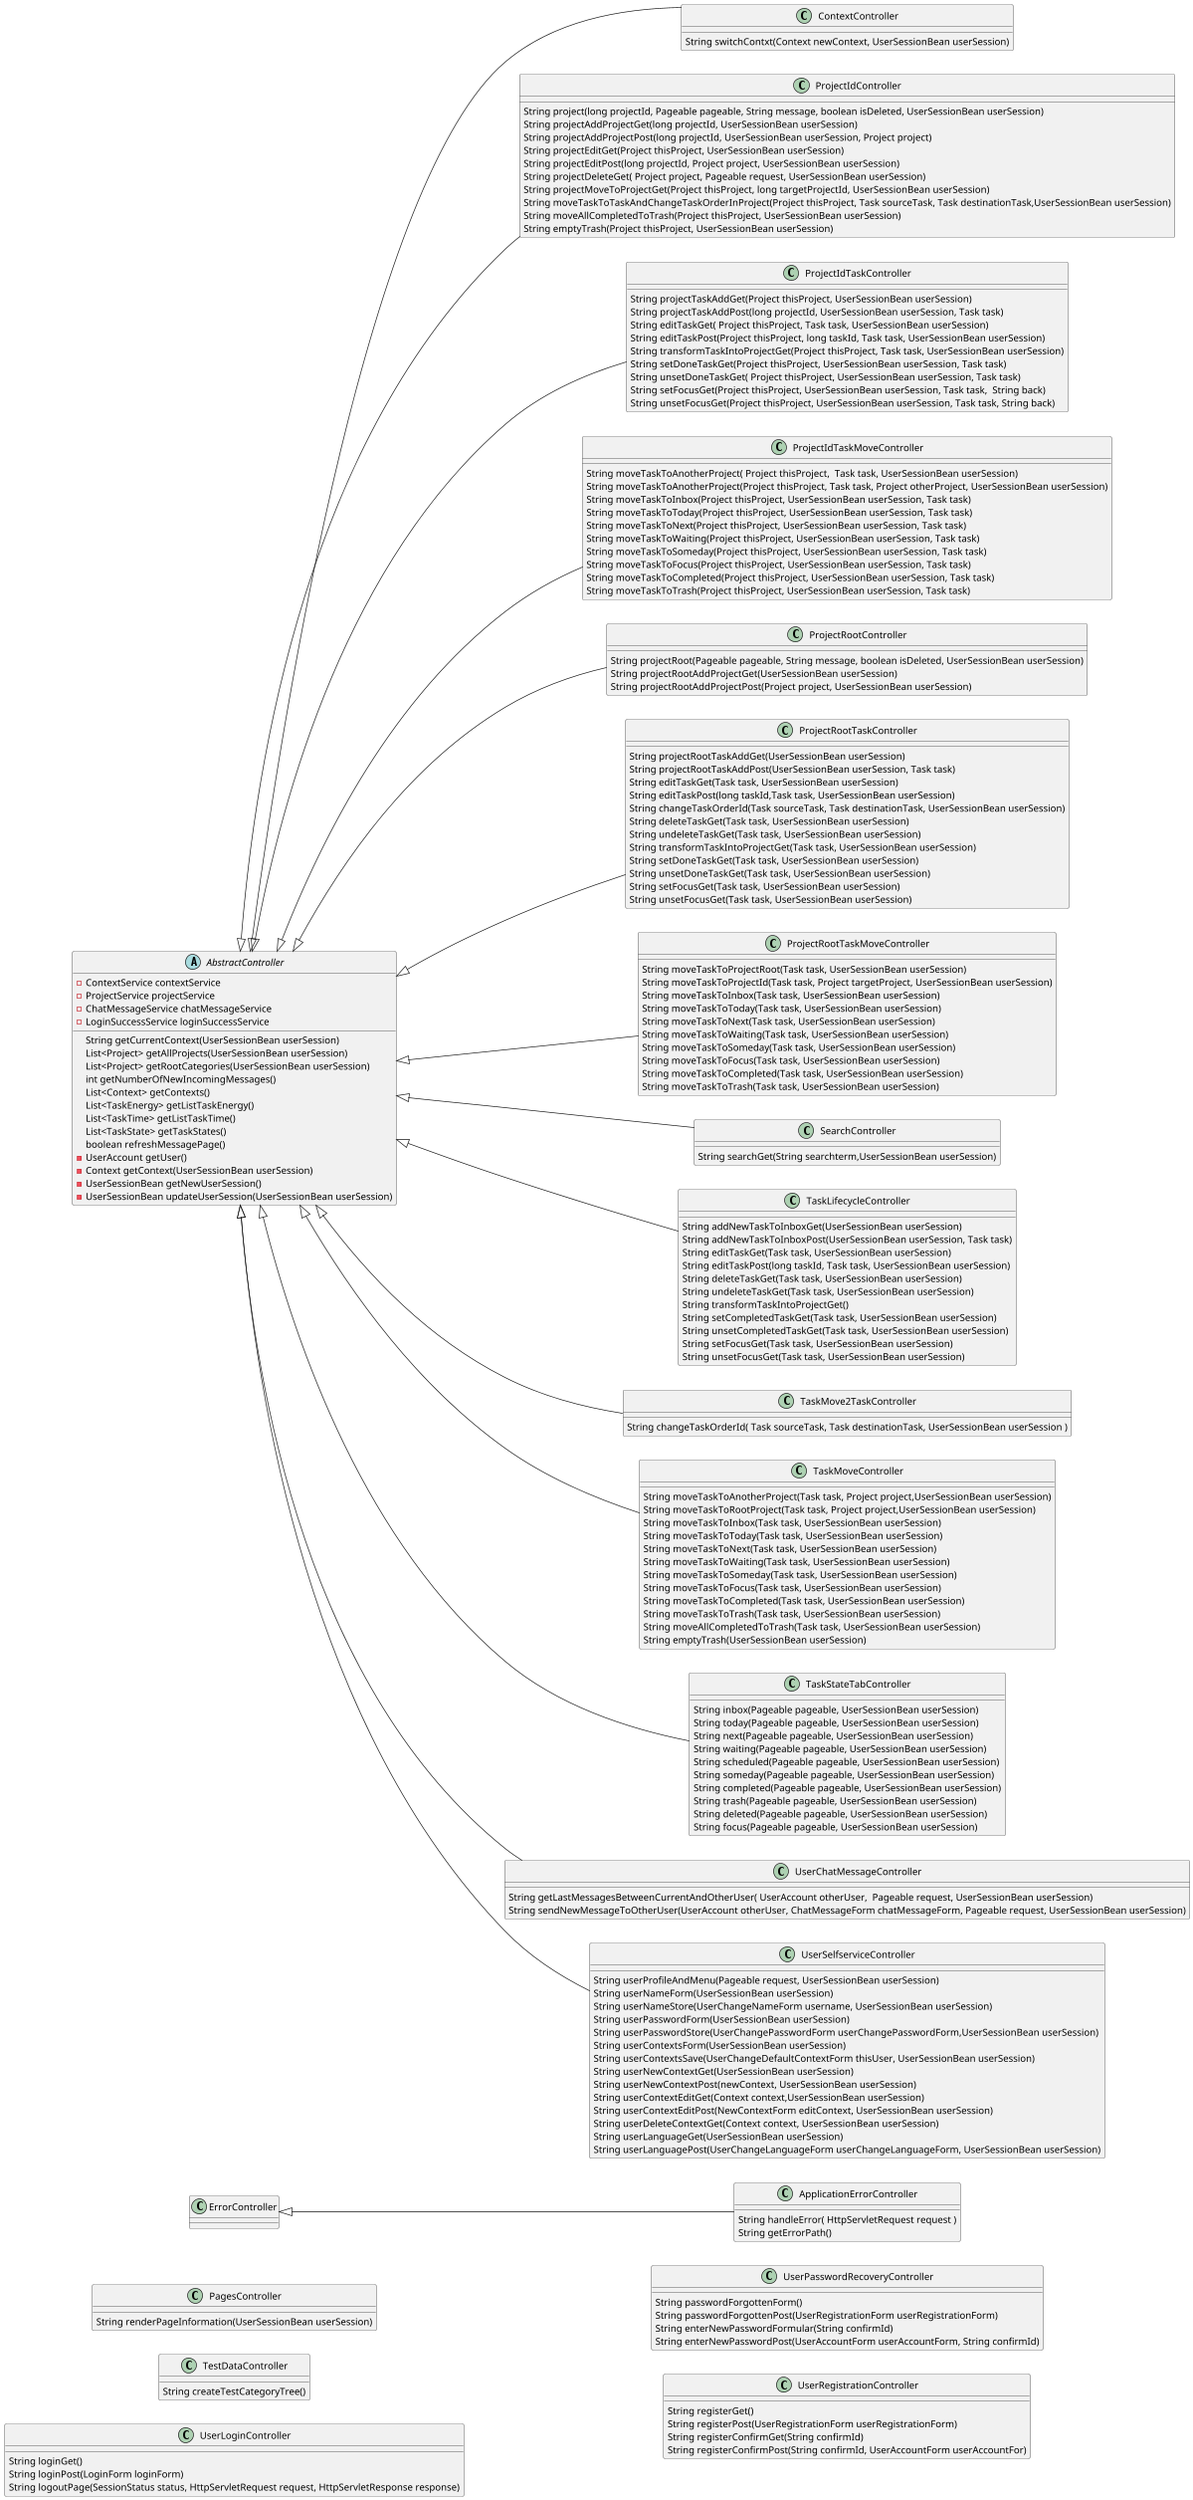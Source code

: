 @startuml
'https://plantuml.com/class-diagram

left to right direction
'top to bottom direction

scale 1200 width

ErrorController    <|-- ApplicationErrorController
AbstractController <|-- ContextController
AbstractController <|-- ProjectIdController
AbstractController <|-- ProjectIdTaskController
AbstractController <|-- ProjectIdTaskMoveController
AbstractController <|-- ProjectRootController
AbstractController <|-- ProjectRootTaskController
AbstractController <|-- ProjectRootTaskMoveController
AbstractController <|-- SearchController
AbstractController <|-- TaskLifecycleController
AbstractController <|-- TaskMove2TaskController
AbstractController <|-- TaskMoveController
AbstractController <|-- TaskStateTabController
AbstractController <|-- UserChatMessageController
AbstractController <|-- UserSelfserviceController


abstract class AbstractController {
    - ContextService contextService
    - ProjectService projectService
    - ChatMessageService chatMessageService
    - LoginSuccessService loginSuccessService

    String getCurrentContext(UserSessionBean userSession)
    List<Project> getAllProjects(UserSessionBean userSession)
    List<Project> getRootCategories(UserSessionBean userSession)
    int getNumberOfNewIncomingMessages()
    List<Context> getContexts()
    List<TaskEnergy> getListTaskEnergy()
    List<TaskTime> getListTaskTime()
    List<TaskState> getTaskStates()
    boolean refreshMessagePage()
    - UserAccount getUser()
    - Context getContext(UserSessionBean userSession)
    - UserSessionBean getNewUserSession()
    - UserSessionBean updateUserSession(UserSessionBean userSession)
}
class ApplicationErrorController {
  String handleError( HttpServletRequest request )
  String getErrorPath()
}
class ContextController {
  String switchContxt(Context newContext, UserSessionBean userSession)
}
class PagesController {
  String renderPageInformation(UserSessionBean userSession)
}
class ProjectIdController {
  String project(long projectId, Pageable pageable, String message, boolean isDeleted, UserSessionBean userSession)
  String projectAddProjectGet(long projectId, UserSessionBean userSession)
  String projectAddProjectPost(long projectId, UserSessionBean userSession, Project project)
  String projectEditGet(Project thisProject, UserSessionBean userSession)
  String projectEditPost(long projectId, Project project, UserSessionBean userSession)
  String projectDeleteGet( Project project, Pageable request, UserSessionBean userSession)
  String projectMoveToProjectGet(Project thisProject, long targetProjectId, UserSessionBean userSession)
  String moveTaskToTaskAndChangeTaskOrderInProject(Project thisProject, Task sourceTask, Task destinationTask,UserSessionBean userSession)
  String moveAllCompletedToTrash(Project thisProject, UserSessionBean userSession)
  String emptyTrash(Project thisProject, UserSessionBean userSession)
}
class ProjectIdTaskController {
  String projectTaskAddGet(Project thisProject, UserSessionBean userSession)
  String projectTaskAddPost(long projectId, UserSessionBean userSession, Task task)
  String editTaskGet( Project thisProject, Task task, UserSessionBean userSession)
  String editTaskPost(Project thisProject, long taskId, Task task, UserSessionBean userSession)
  String transformTaskIntoProjectGet(Project thisProject, Task task, UserSessionBean userSession)
  String setDoneTaskGet(Project thisProject, UserSessionBean userSession, Task task)
  String unsetDoneTaskGet( Project thisProject, UserSessionBean userSession, Task task)
  String setFocusGet(Project thisProject, UserSessionBean userSession, Task task,  String back)
  String unsetFocusGet(Project thisProject, UserSessionBean userSession, Task task, String back)
}
class ProjectIdTaskMoveController {
  String moveTaskToAnotherProject( Project thisProject,  Task task, UserSessionBean userSession)
  String moveTaskToAnotherProject(Project thisProject, Task task, Project otherProject, UserSessionBean userSession)
  String moveTaskToInbox(Project thisProject, UserSessionBean userSession, Task task)
  String moveTaskToToday(Project thisProject, UserSessionBean userSession, Task task)
  String moveTaskToNext(Project thisProject, UserSessionBean userSession, Task task)
  String moveTaskToWaiting(Project thisProject, UserSessionBean userSession, Task task)
  String moveTaskToSomeday(Project thisProject, UserSessionBean userSession, Task task)
  String moveTaskToFocus(Project thisProject, UserSessionBean userSession, Task task)
  String moveTaskToCompleted(Project thisProject, UserSessionBean userSession, Task task)
  String moveTaskToTrash(Project thisProject, UserSessionBean userSession, Task task)
}
class ProjectRootController {
  String projectRoot(Pageable pageable, String message, boolean isDeleted, UserSessionBean userSession)
  String projectRootAddProjectGet(UserSessionBean userSession)
  String projectRootAddProjectPost(Project project, UserSessionBean userSession)
}
class ProjectRootTaskController {
  String projectRootTaskAddGet(UserSessionBean userSession)
  String projectRootTaskAddPost(UserSessionBean userSession, Task task)
  String editTaskGet(Task task, UserSessionBean userSession)
  String editTaskPost(long taskId,Task task, UserSessionBean userSession)
  String changeTaskOrderId(Task sourceTask, Task destinationTask, UserSessionBean userSession)
  String deleteTaskGet(Task task, UserSessionBean userSession)
  String undeleteTaskGet(Task task, UserSessionBean userSession)
  String transformTaskIntoProjectGet(Task task, UserSessionBean userSession)
  String setDoneTaskGet(Task task, UserSessionBean userSession)
  String unsetDoneTaskGet(Task task, UserSessionBean userSession)
  String setFocusGet(Task task, UserSessionBean userSession)
  String unsetFocusGet(Task task, UserSessionBean userSession)
}
class ProjectRootTaskMoveController {
  String moveTaskToProjectRoot(Task task, UserSessionBean userSession)
  String moveTaskToProjectId(Task task, Project targetProject, UserSessionBean userSession)
  String moveTaskToInbox(Task task, UserSessionBean userSession)
  String moveTaskToToday(Task task, UserSessionBean userSession)
  String moveTaskToNext(Task task, UserSessionBean userSession)
  String moveTaskToWaiting(Task task, UserSessionBean userSession)
  String moveTaskToSomeday(Task task, UserSessionBean userSession)
  String moveTaskToFocus(Task task, UserSessionBean userSession)
  String moveTaskToCompleted(Task task, UserSessionBean userSession)
  String moveTaskToTrash(Task task, UserSessionBean userSession)
}
class SearchController {
  String searchGet(String searchterm,UserSessionBean userSession)
}
class TaskLifecycleController {
  String addNewTaskToInboxGet(UserSessionBean userSession)
  String addNewTaskToInboxPost(UserSessionBean userSession, Task task)
  String editTaskGet(Task task, UserSessionBean userSession)
  String editTaskPost(long taskId, Task task, UserSessionBean userSession)
  String deleteTaskGet(Task task, UserSessionBean userSession)
  String undeleteTaskGet(Task task, UserSessionBean userSession)
  String transformTaskIntoProjectGet()
  String setCompletedTaskGet(Task task, UserSessionBean userSession)
  String unsetCompletedTaskGet(Task task, UserSessionBean userSession)
  String setFocusGet(Task task, UserSessionBean userSession)
  String unsetFocusGet(Task task, UserSessionBean userSession)
}
class TaskMove2TaskController {
  String changeTaskOrderId( Task sourceTask, Task destinationTask, UserSessionBean userSession )
}
class TaskMoveController {
  String moveTaskToAnotherProject(Task task, Project project,UserSessionBean userSession)
  String moveTaskToRootProject(Task task, Project project,UserSessionBean userSession)
  String moveTaskToInbox(Task task, UserSessionBean userSession)
  String moveTaskToToday(Task task, UserSessionBean userSession)
  String moveTaskToNext(Task task, UserSessionBean userSession)
  String moveTaskToWaiting(Task task, UserSessionBean userSession)
  String moveTaskToSomeday(Task task, UserSessionBean userSession)
  String moveTaskToFocus(Task task, UserSessionBean userSession)
  String moveTaskToCompleted(Task task, UserSessionBean userSession)
  String moveTaskToTrash(Task task, UserSessionBean userSession)
  String moveAllCompletedToTrash(Task task, UserSessionBean userSession)
  String emptyTrash(UserSessionBean userSession)
}
class TaskStateTabController {
 String inbox(Pageable pageable, UserSessionBean userSession)
 String today(Pageable pageable, UserSessionBean userSession)
 String next(Pageable pageable, UserSessionBean userSession)
 String waiting(Pageable pageable, UserSessionBean userSession)
 String scheduled(Pageable pageable, UserSessionBean userSession)
 String someday(Pageable pageable, UserSessionBean userSession)
 String completed(Pageable pageable, UserSessionBean userSession)
 String trash(Pageable pageable, UserSessionBean userSession)
 String deleted(Pageable pageable, UserSessionBean userSession)
 String focus(Pageable pageable, UserSessionBean userSession)
}
class TestDataController {
  String createTestCategoryTree()
}
class UserChatMessageController {
  String getLastMessagesBetweenCurrentAndOtherUser( UserAccount otherUser,  Pageable request, UserSessionBean userSession)
  String sendNewMessageToOtherUser(UserAccount otherUser, ChatMessageForm chatMessageForm, Pageable request, UserSessionBean userSession)
}
class UserLoginController {
  String loginGet()
  String loginPost(LoginForm loginForm)
  String logoutPage(SessionStatus status, HttpServletRequest request, HttpServletResponse response)
}
class UserPasswordRecoveryController {
  String passwordForgottenForm()
  String passwordForgottenPost(UserRegistrationForm userRegistrationForm)
  String enterNewPasswordFormular(String confirmId)
  String enterNewPasswordPost(UserAccountForm userAccountForm, String confirmId)
}
class UserRegistrationController {
  String registerGet()
  String registerPost(UserRegistrationForm userRegistrationForm)
  String registerConfirmGet(String confirmId)
  String registerConfirmPost(String confirmId, UserAccountForm userAccountFor)
}
class UserSelfserviceController {
  String userProfileAndMenu(Pageable request, UserSessionBean userSession)
  String userNameForm(UserSessionBean userSession)
  String userNameStore(UserChangeNameForm username, UserSessionBean userSession)
  String userPasswordForm(UserSessionBean userSession)
  String userPasswordStore(UserChangePasswordForm userChangePasswordForm,UserSessionBean userSession)
  String userContextsForm(UserSessionBean userSession)
  String userContextsSave(UserChangeDefaultContextForm thisUser, UserSessionBean userSession)
  String userNewContextGet(UserSessionBean userSession)
  String userNewContextPost(newContext, UserSessionBean userSession)
  String userContextEditGet(Context context,UserSessionBean userSession)
  String userContextEditPost(NewContextForm editContext, UserSessionBean userSession)
  String userDeleteContextGet(Context context, UserSessionBean userSession)
  String userLanguageGet(UserSessionBean userSession)
  String userLanguagePost(UserChangeLanguageForm userChangeLanguageForm, UserSessionBean userSession)
}

@enduml

